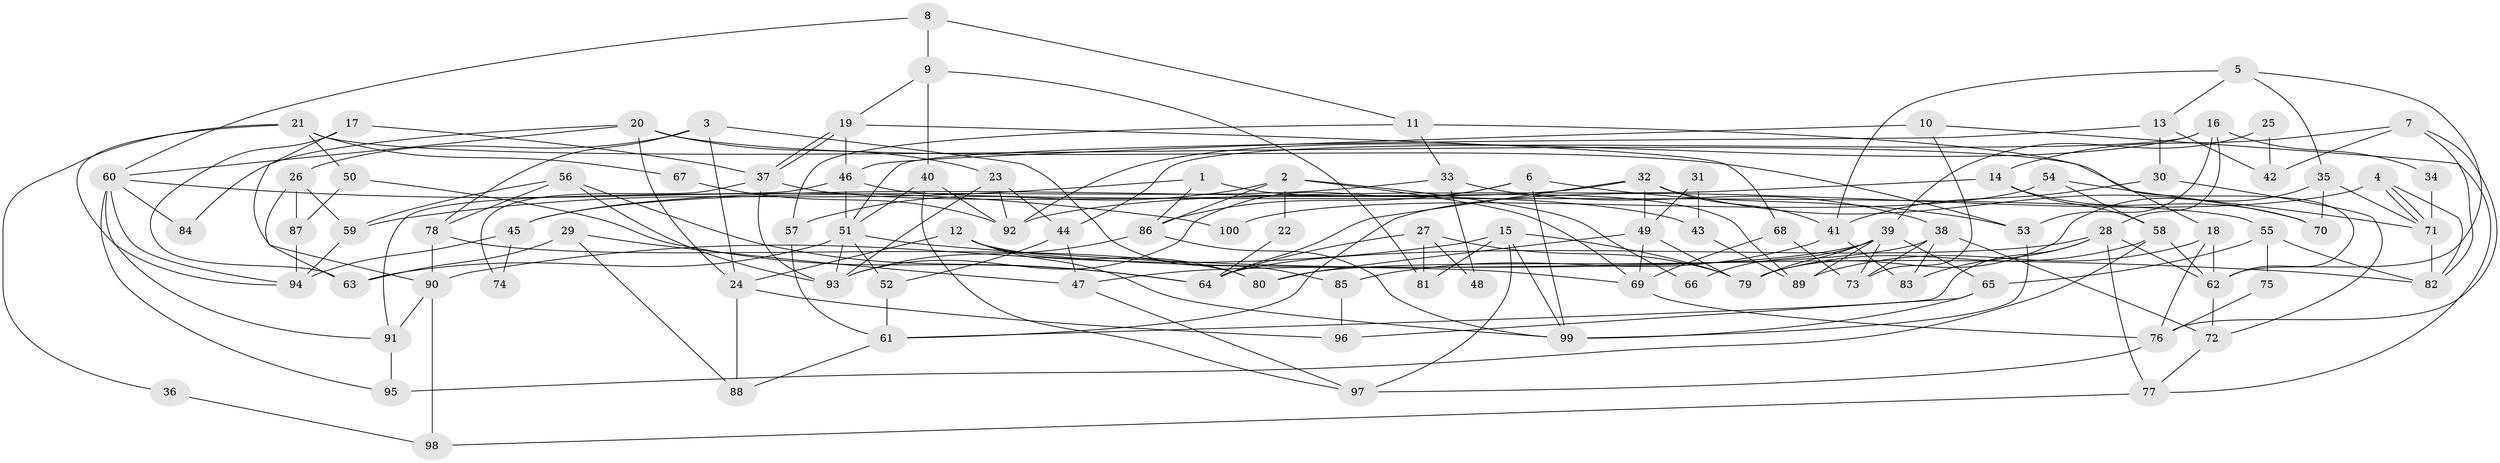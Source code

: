 // Generated by graph-tools (version 1.1) at 2025/49/03/09/25 04:49:05]
// undirected, 100 vertices, 200 edges
graph export_dot {
graph [start="1"]
  node [color=gray90,style=filled];
  1;
  2;
  3;
  4;
  5;
  6;
  7;
  8;
  9;
  10;
  11;
  12;
  13;
  14;
  15;
  16;
  17;
  18;
  19;
  20;
  21;
  22;
  23;
  24;
  25;
  26;
  27;
  28;
  29;
  30;
  31;
  32;
  33;
  34;
  35;
  36;
  37;
  38;
  39;
  40;
  41;
  42;
  43;
  44;
  45;
  46;
  47;
  48;
  49;
  50;
  51;
  52;
  53;
  54;
  55;
  56;
  57;
  58;
  59;
  60;
  61;
  62;
  63;
  64;
  65;
  66;
  67;
  68;
  69;
  70;
  71;
  72;
  73;
  74;
  75;
  76;
  77;
  78;
  79;
  80;
  81;
  82;
  83;
  84;
  85;
  86;
  87;
  88;
  89;
  90;
  91;
  92;
  93;
  94;
  95;
  96;
  97;
  98;
  99;
  100;
  1 -- 59;
  1 -- 86;
  1 -- 89;
  2 -- 86;
  2 -- 57;
  2 -- 22;
  2 -- 66;
  2 -- 69;
  3 -- 78;
  3 -- 85;
  3 -- 24;
  3 -- 26;
  4 -- 61;
  4 -- 71;
  4 -- 71;
  4 -- 82;
  5 -- 41;
  5 -- 35;
  5 -- 13;
  5 -- 62;
  6 -- 86;
  6 -- 99;
  6 -- 53;
  6 -- 93;
  7 -- 82;
  7 -- 76;
  7 -- 14;
  7 -- 42;
  8 -- 9;
  8 -- 60;
  8 -- 11;
  9 -- 81;
  9 -- 40;
  9 -- 19;
  10 -- 73;
  10 -- 46;
  10 -- 77;
  11 -- 18;
  11 -- 33;
  11 -- 57;
  12 -- 99;
  12 -- 69;
  12 -- 24;
  12 -- 80;
  13 -- 51;
  13 -- 30;
  13 -- 42;
  14 -- 58;
  14 -- 70;
  14 -- 92;
  15 -- 79;
  15 -- 90;
  15 -- 81;
  15 -- 97;
  15 -- 99;
  16 -- 28;
  16 -- 53;
  16 -- 34;
  16 -- 44;
  16 -- 92;
  17 -- 63;
  17 -- 37;
  17 -- 90;
  18 -- 89;
  18 -- 62;
  18 -- 76;
  19 -- 37;
  19 -- 37;
  19 -- 46;
  19 -- 68;
  20 -- 24;
  20 -- 60;
  20 -- 23;
  20 -- 53;
  20 -- 84;
  21 -- 62;
  21 -- 94;
  21 -- 36;
  21 -- 50;
  21 -- 67;
  22 -- 64;
  23 -- 92;
  23 -- 44;
  23 -- 93;
  24 -- 88;
  24 -- 96;
  25 -- 39;
  25 -- 42;
  26 -- 63;
  26 -- 59;
  26 -- 87;
  27 -- 64;
  27 -- 79;
  27 -- 48;
  27 -- 81;
  28 -- 77;
  28 -- 64;
  28 -- 61;
  28 -- 62;
  28 -- 83;
  29 -- 88;
  29 -- 47;
  29 -- 63;
  30 -- 72;
  30 -- 41;
  31 -- 49;
  31 -- 43;
  32 -- 70;
  32 -- 49;
  32 -- 41;
  32 -- 45;
  32 -- 64;
  33 -- 38;
  33 -- 45;
  33 -- 48;
  34 -- 71;
  35 -- 71;
  35 -- 79;
  35 -- 70;
  36 -- 98;
  37 -- 93;
  37 -- 43;
  37 -- 74;
  38 -- 73;
  38 -- 83;
  38 -- 72;
  38 -- 80;
  39 -- 47;
  39 -- 65;
  39 -- 66;
  39 -- 73;
  39 -- 79;
  39 -- 89;
  40 -- 92;
  40 -- 51;
  40 -- 97;
  41 -- 83;
  41 -- 85;
  43 -- 89;
  44 -- 47;
  44 -- 52;
  45 -- 74;
  45 -- 94;
  46 -- 91;
  46 -- 51;
  46 -- 55;
  47 -- 97;
  49 -- 80;
  49 -- 69;
  49 -- 79;
  50 -- 64;
  50 -- 87;
  51 -- 93;
  51 -- 52;
  51 -- 63;
  51 -- 82;
  52 -- 61;
  53 -- 99;
  54 -- 58;
  54 -- 71;
  54 -- 100;
  55 -- 82;
  55 -- 65;
  55 -- 75;
  56 -- 93;
  56 -- 59;
  56 -- 64;
  56 -- 78;
  57 -- 61;
  58 -- 79;
  58 -- 62;
  58 -- 95;
  59 -- 94;
  60 -- 94;
  60 -- 95;
  60 -- 84;
  60 -- 91;
  60 -- 100;
  61 -- 88;
  62 -- 72;
  65 -- 99;
  65 -- 96;
  67 -- 92;
  68 -- 69;
  68 -- 73;
  69 -- 76;
  71 -- 82;
  72 -- 77;
  75 -- 76;
  76 -- 97;
  77 -- 98;
  78 -- 80;
  78 -- 90;
  85 -- 96;
  86 -- 99;
  86 -- 93;
  87 -- 94;
  90 -- 91;
  90 -- 98;
  91 -- 95;
}
